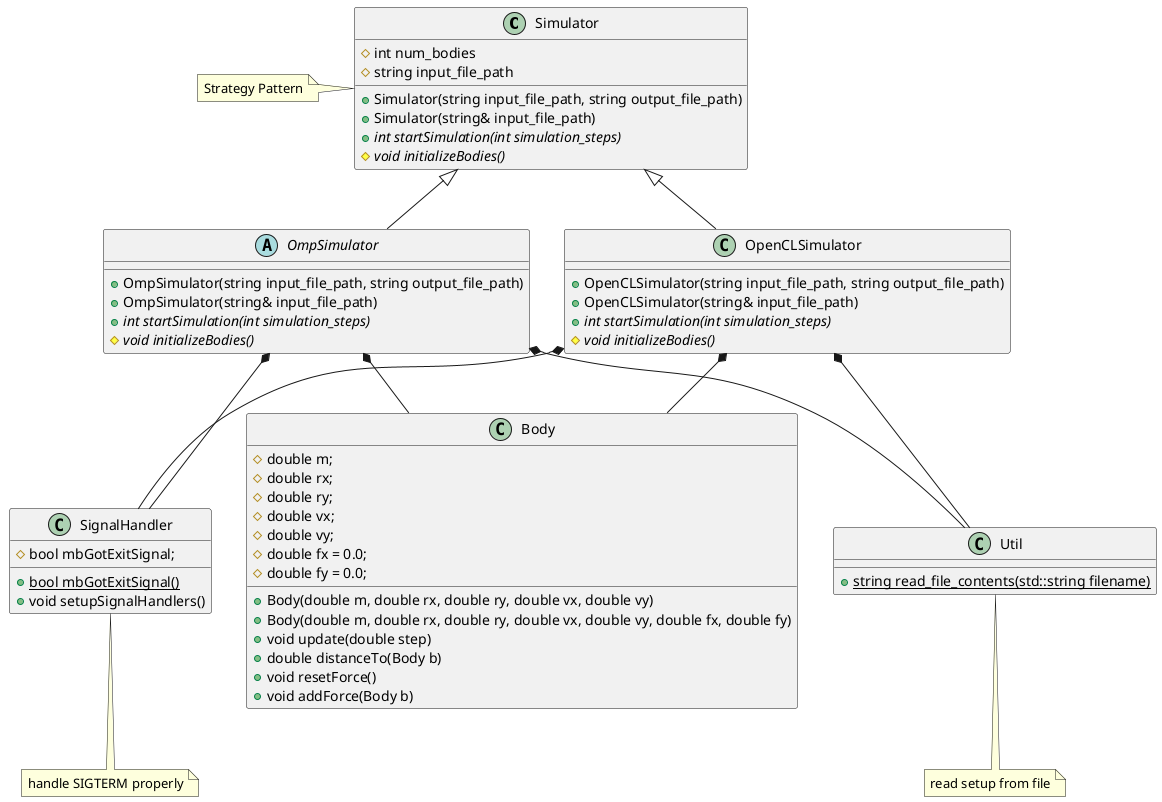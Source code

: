 @startuml

Simulator <|-- OmpSimulator
Simulator <|-- OpenCLSimulator
OmpSimulator *-- SignalHandler
OpenCLSimulator *-- SignalHandler

OmpSimulator *-- Body
OpenCLSimulator *-- Body

OmpSimulator *-- Util
OpenCLSimulator *-- Util


class Simulator {
  #int num_bodies
  #string input_file_path
  +Simulator(string input_file_path, string output_file_path)
  +Simulator(string& input_file_path)
  +{abstract} int startSimulation(int simulation_steps)
  #{abstract} void initializeBodies()
}
note left: Strategy Pattern

abstract class OmpSimulator {
  +OmpSimulator(string input_file_path, string output_file_path)
  +OmpSimulator(string& input_file_path)
  +{abstract} int startSimulation(int simulation_steps)
  #{abstract} void initializeBodies()
}

class OpenCLSimulator {
  +OpenCLSimulator(string input_file_path, string output_file_path)
  +OpenCLSimulator(string& input_file_path)
  +{abstract} int startSimulation(int simulation_steps)
  #{abstract} void initializeBodies()
}

class Util {
  +{static} string read_file_contents(std::string filename)
}
note bottom: read setup from file

class Body {
  #double m;
  #double rx;
  #double ry;
  #double vx;
  #double vy;
  #double fx = 0.0;
  #double fy = 0.0;
  +Body(double m, double rx, double ry, double vx, double vy)
  +Body(double m, double rx, double ry, double vx, double vy, double fx, double fy)
  +void update(double step)
  +double distanceTo(Body b)
  +void resetForce()
  +void addForce(Body b)
}

class SignalHandler {
  #bool mbGotExitSignal;
  +{static} bool mbGotExitSignal()
  +void setupSignalHandlers()
}
note bottom: handle SIGTERM properly

@enduml
